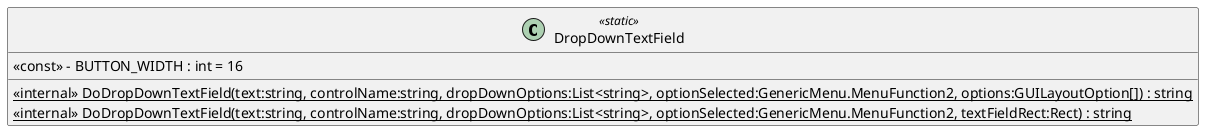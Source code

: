 @startuml
class DropDownTextField <<static>> {
    <<internal>> {static} DoDropDownTextField(text:string, controlName:string, dropDownOptions:List<string>, optionSelected:GenericMenu.MenuFunction2, options:GUILayoutOption[]) : string
    <<internal>> {static} DoDropDownTextField(text:string, controlName:string, dropDownOptions:List<string>, optionSelected:GenericMenu.MenuFunction2, textFieldRect:Rect) : string
    <<const>> - BUTTON_WIDTH : int = 16
}
@enduml
